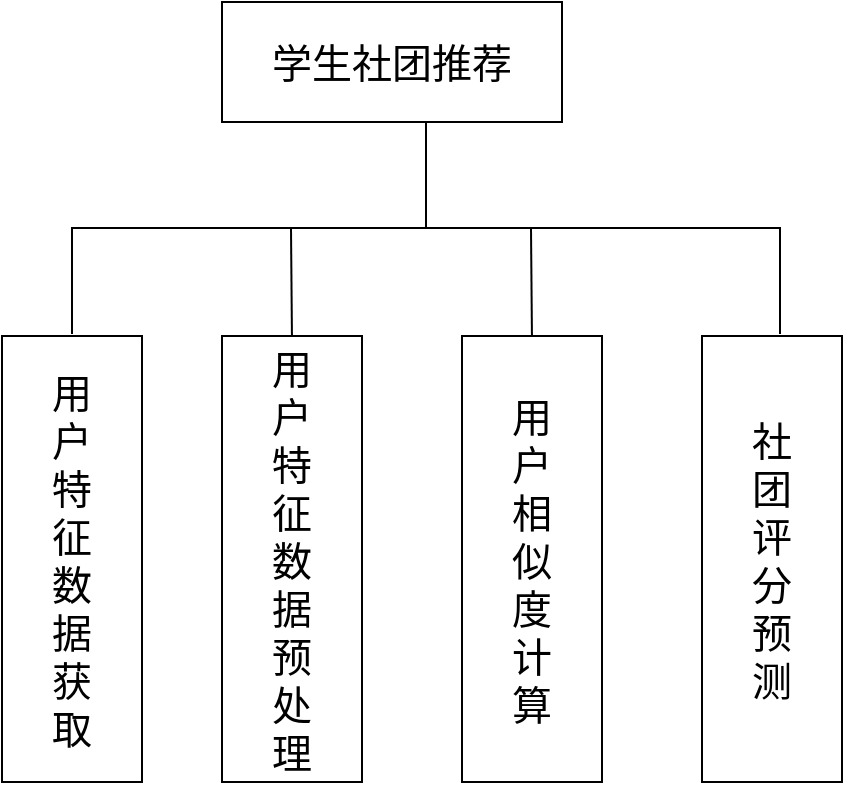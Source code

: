 <mxfile version="10.6.3" type="github"><diagram id="scHzZE6x6jyfbADhX2Jk" name="Page-1"><mxGraphModel dx="1131" dy="621" grid="1" gridSize="10" guides="1" tooltips="1" connect="1" arrows="1" fold="1" page="1" pageScale="1" pageWidth="827" pageHeight="1169" math="0" shadow="0"><root><mxCell id="0"/><mxCell id="1" parent="0"/><mxCell id="zVfnzACiWGESl-7zlQ0S-1" value="&lt;font style=&quot;font-size: 20px&quot;&gt;学生社团推荐&lt;/font&gt;" style="rounded=0;whiteSpace=wrap;html=1;fontStyle=0" vertex="1" parent="1"><mxGeometry x="280" y="140" width="170" height="60" as="geometry"/></mxCell><mxCell id="zVfnzACiWGESl-7zlQ0S-3" value="" style="strokeWidth=1;html=1;shape=mxgraph.flowchart.annotation_2;align=left;rotation=90;" vertex="1" parent="1"><mxGeometry x="329" y="76" width="106" height="354" as="geometry"/></mxCell><mxCell id="zVfnzACiWGESl-7zlQ0S-4" value="" style="endArrow=none;html=1;" edge="1" parent="1"><mxGeometry width="50" height="50" relative="1" as="geometry"><mxPoint x="315" y="310" as="sourcePoint"/><mxPoint x="314.5" y="253" as="targetPoint"/></mxGeometry></mxCell><mxCell id="zVfnzACiWGESl-7zlQ0S-5" value="" style="endArrow=none;html=1;" edge="1" parent="1"><mxGeometry width="50" height="50" relative="1" as="geometry"><mxPoint x="435" y="310" as="sourcePoint"/><mxPoint x="434.5" y="253" as="targetPoint"/></mxGeometry></mxCell><mxCell id="zVfnzACiWGESl-7zlQ0S-6" value="&lt;font style=&quot;font-size: 20px&quot;&gt;用&lt;br&gt;户&lt;br&gt;特&lt;br&gt;征&lt;br&gt;数&lt;br&gt;据&lt;br&gt;获&lt;br&gt;取&lt;/font&gt;" style="rounded=0;whiteSpace=wrap;html=1;strokeWidth=1;" vertex="1" parent="1"><mxGeometry x="170" y="307" width="70" height="223" as="geometry"/></mxCell><mxCell id="zVfnzACiWGESl-7zlQ0S-7" value="&lt;span style=&quot;font-size: 20px&quot;&gt;用&lt;br&gt;户&lt;br&gt;特&lt;br&gt;征&lt;br&gt;数&lt;br&gt;据&lt;br&gt;预&lt;br&gt;处&lt;br&gt;理&lt;/span&gt;" style="rounded=0;whiteSpace=wrap;html=1;strokeWidth=1;" vertex="1" parent="1"><mxGeometry x="280" y="307" width="70" height="223" as="geometry"/></mxCell><mxCell id="zVfnzACiWGESl-7zlQ0S-8" value="&lt;span style=&quot;font-size: 20px&quot;&gt;用&lt;br&gt;户&lt;br&gt;相&lt;br&gt;似&lt;br&gt;度&lt;br&gt;计&lt;br&gt;算&lt;/span&gt;&lt;br&gt;" style="rounded=0;whiteSpace=wrap;html=1;strokeWidth=1;" vertex="1" parent="1"><mxGeometry x="400" y="307" width="70" height="223" as="geometry"/></mxCell><mxCell id="zVfnzACiWGESl-7zlQ0S-9" value="&lt;span style=&quot;font-size: 20px&quot;&gt;社&lt;br&gt;团&lt;br&gt;评&lt;br&gt;分&lt;br&gt;预&lt;br&gt;测&lt;/span&gt;&lt;br&gt;" style="rounded=0;whiteSpace=wrap;html=1;strokeWidth=1;" vertex="1" parent="1"><mxGeometry x="520" y="307" width="70" height="223" as="geometry"/></mxCell></root></mxGraphModel></diagram></mxfile>